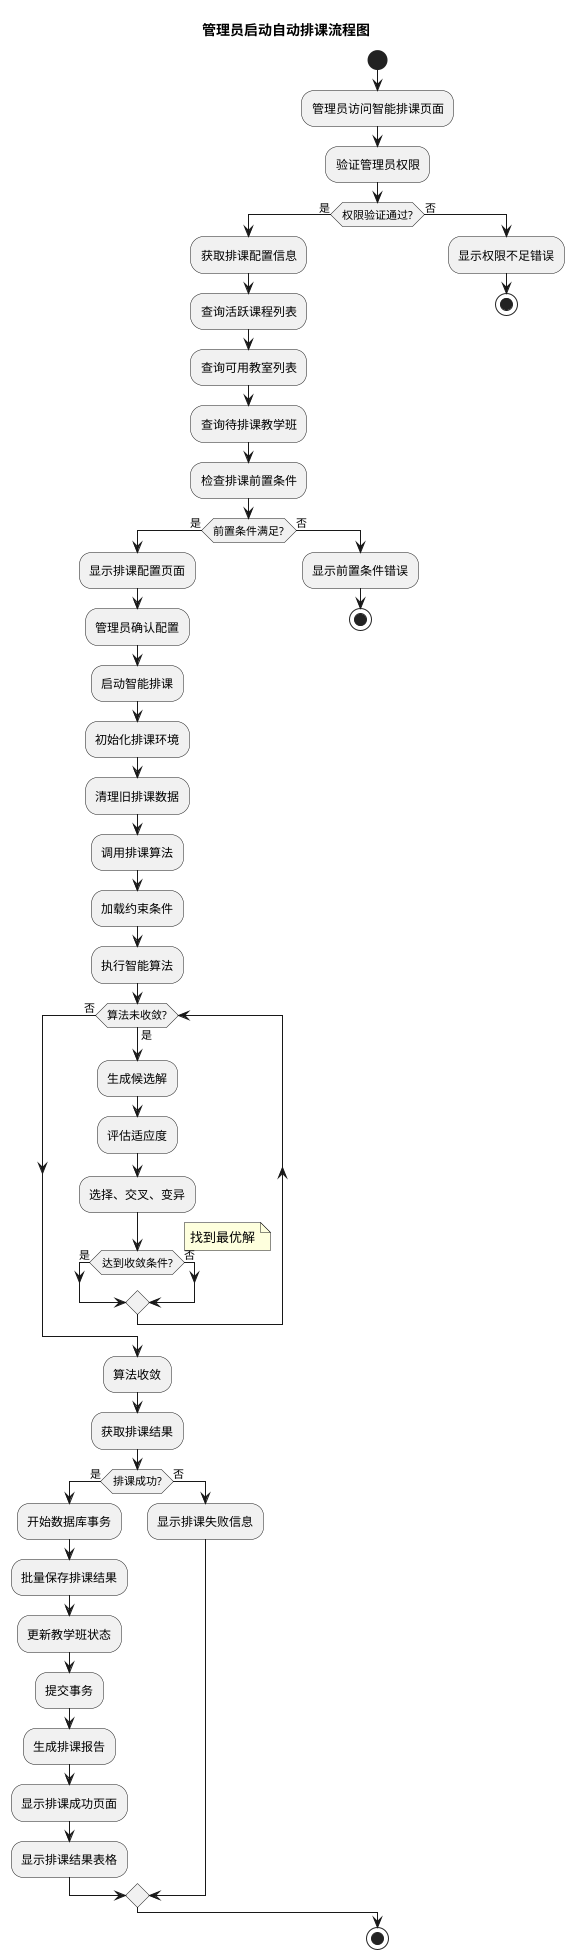@startuml 启动自动排课流程图
title 管理员启动自动排课流程图

start

:管理员访问智能排课页面;
:验证管理员权限;

if (权限验证通过?) then (是)
    :获取排课配置信息;
    :查询活跃课程列表;
    :查询可用教室列表;
    :查询待排课教学班;
    :检查排课前置条件;
    
    if (前置条件满足?) then (是)
        :显示排课配置页面;
        :管理员确认配置;
        :启动智能排课;
        :初始化排课环境;
        :清理旧排课数据;
        :调用排课算法;
        :加载约束条件;
        :执行智能算法;
        
        while (算法未收敛?) is (是)
            :生成候选解;
            :评估适应度;
            :选择、交叉、变异;
            
            if (达到收敛条件?) then (是)
                note right: 找到最优解
            else (否)
                note right: 继续迭代
            endif
        endwhile (否)
        
        :算法收敛;
        :获取排课结果;
        
        if (排课成功?) then (是)
            :开始数据库事务;
            :批量保存排课结果;
            :更新教学班状态;
            :提交事务;
            :生成排课报告;
            :显示排课成功页面;
            :显示排课结果表格;
        else (否)
            :显示排课失败信息;
        endif
    else (否)
        :显示前置条件错误;
        stop
    endif
else (否)
    :显示权限不足错误;
    stop
endif

stop

@enduml 